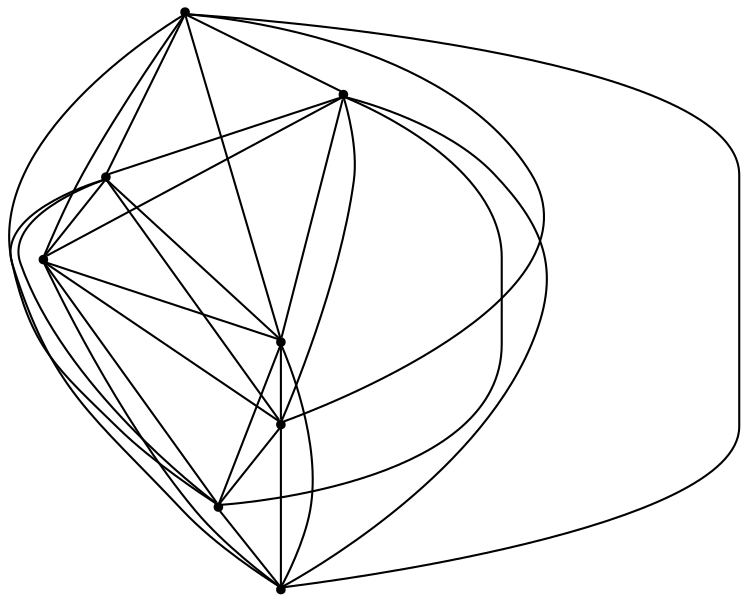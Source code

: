 graph {
  node [shape=point,comment="{\"directed\":false,\"doi\":\"10.1007/978-3-642-18469-7_30\",\"figure\":\"8 (3)\"}"]

  v0 [pos="1124.138575026953,634.0768101153988"]
  v1 [pos="1130.3519953200116,724.8162386648407"]
  v2 [pos="1112.9459174246572,1305.6256982588513"]
  v3 [pos="1117.9209551011388,1021.2759469150773"]
  v4 [pos="1112.9459174246572,1124.1361106111387"]
  v5 [pos="1089.3337685935667,916.0009646134738"]
  v6 [pos="1083.1171985759413,1214.8849343522218"]
  v7 [pos="1066.9537983761186,815.5660957180332"]

  v0 -- v2 [id="-1",pos="1124.138575026953,634.0768101153988 1142.3428694845134,648.4480513450503 1142.3428694845134,648.4480513450503 1142.3428694845134,648.4480513450503 1152.8681672634275,656.7534643443212 1152.8681672634275,656.7534643443212 1152.8681672634275,656.7534643443212 1172.0631614511694,671.8933626065209 1181.6169441859001,718.8633434994672 1181.6169441859001,797.7093178750379 1181.6169441859001,876.5844157549857 1181.1498941188115,924.7587616542575 1180.2157939846347,942.3073899291082 1179.2815665888593,959.8518849555212 1179.7112017459413,977.4005768188096 1181.4625758667235,994.9450082567851 1183.2474197879537,1012.4936365316358 1183.8687109126201,1029.8464124189743 1183.4058604782874,1047.0033359188005 1182.9346107784431,1064.1227422404995 1182.705285377655,1103.9498975370602 1182.705285377655,1166.4890622337955 1182.705285377655,1228.9865129155282 1171.0915191453873,1267.8052191817133 1147.82237213809,1282.945117443913 1112.9459174246572,1305.6256982588513 1112.9459174246572,1305.6256982588513 1112.9459174246572,1305.6256982588513"]
  v7 -- v2 [id="-2",pos="1066.9537983761186,815.5660957180332 1047.1392947260915,840.6785686339833 1047.1392947260915,840.6785686339833 1047.1392947260915,840.6785686339833 1033.9283954306197,857.4146638544082 1027.3270817848404,900.2714266674088 1027.3270817848404,969.2491114267357 1027.3270817848404,1038.2309294345002 1026.3971812834195,1081.2795385634504 1024.5289810150657,1098.440531723277 1022.6649167486686,1115.5599380449758 1020.8009161130708,1131.708348925989 1018.9368518466737,1146.8066603500608 1017.06865157832,1161.9465586122606 1017.5357016454084,1177.0864568744603 1020.3338024151831,1192.1888379585325 1023.1319668157571,1207.3246029722945 1024.5289810150657,1222.431180893242 1024.5289810150657,1237.566945907004 1024.5289810150657,1252.7068441692036 1039.2869995654678,1267.8050920048383 1068.7362879577736,1282.9450538554756 1092.1598032842478,1294.942793066853 1092.1598032842478,1294.942793066853 1092.1598032842478,1294.942793066853 1112.9459174246572,1305.6256982588513 1112.9459174246572,1305.6256982588513 1112.9459174246572,1305.6256982588513"]
  v7 -- v6 [id="-3",pos="1066.9537983761186,815.5660957180332 1049.9331958631103,840.6786958108582 1049.9331958631103,840.6786958108582 1049.9331958631103,840.6786958108582 1038.5904968359923,857.4104670175329 1032.9191473224332,900.2673570074087 1032.9191473224332,969.2491750151733 1032.9191473224332,1038.2310566113752 1031.9892468210123,1081.279602151888 1030.125182554615,1098.4364620632768 1028.2569822862615,1115.560065221851 1028.2569822862615,1131.7084761028639 1030.125182554615,1146.8067239384984 1031.9892468210123,1161.9466222006981 1041.3094408913994,1177.0823872144601 1058.014880055322,1192.1889651354077 1066.0173439023665,1199.4067614996102 1066.0173439023665,1199.4067614996102 1066.0173439023665,1199.4067614996102 1083.1171985759413,1214.8849343522218 1083.1171985759413,1214.8849343522218 1083.1171985759413,1214.8849343522218"]
  v7 -- v1 [id="-6",pos="1066.9537983761186,815.5660957180332 1081.7052629541895,798.0175946200573 1081.7052629541895,798.0175946200573 1081.7052629541895,798.0175946200573 1085.9797255300384,792.8959275097361 1085.9797255300384,792.8959275097361 1085.9797255300384,792.8959275097361 1098.677633321305,777.7560292475364 1109.248872537336,762.6161309853367 1117.6766446471079,747.5137499012644 1130.3519953200116,724.8162386648407 1130.3519953200116,724.8162386648407 1130.3519953200116,724.8162386648407"]
  v6 -- v4 [id="-7",pos="1083.1171985759413,1214.8849343522218 1085.2043206093929,1192.1846411216575 1085.2043206093929,1192.1846411216575 1085.2043206093929,1192.1846411216575 1086.605470810658,1177.082260037585 1091.5719819600292,1161.946495023823 1100.1207798501287,1146.8065967616235 1101.7929972565432,1143.9311276176932 1101.7929972565432,1143.9311276176932 1101.7929972565432,1143.9311276176932 1112.9459174246572,1124.1361106111387 1112.9459174246572,1124.1361106111387 1112.9459174246572,1124.1361106111387"]
  v5 -- v4 [id="-8",pos="1089.3337685935667,916.0009646134738 1084.2700932136174,942.3072627522332 1084.2700932136174,942.3072627522332 1084.2700932136174,942.3072627522332 1080.933930404701,959.8517577786462 1079.2199711939254,985.9767493849724 1079.2199711939254,1020.6823011596495 1079.2199711939254,1055.350335756199 1084.8538421666785,1081.279474975013 1096.0797150462251,1098.4363348864017 1100.4666768752911,1105.0749041733807 1100.4666768752911,1105.0749041733807 1100.4666768752911,1105.0749041733807 1112.9459174246572,1124.1361106111387 1112.9459174246572,1124.1361106111387 1112.9459174246572,1124.1361106111387"]
  v6 -- v0 [id="-9",pos="1083.1171985759413,1214.8849343522218 1053.8156290842821,1192.1847682985324 1053.8156290842821,1192.1847682985324 1053.8156290842821,1192.1847682985324 1034.3162251525414,1177.0823872144601 1022.6649167486686,1161.9466222006981 1018.9368518466737,1146.8067239384984 1015.2045873119229,1131.7042792659886 1014.2746868105019,1115.5558683849756 1016.1345514441432,1098.4364620632768 1018.0027517124968,1081.279602151888 1018.9368518466737,1038.2310566113752 1018.9368518466737,969.2450417667354 1018.9368518466737,900.2673570074087 1019.8667523480947,857.4104670175329 1021.7308166144918,840.674498973983 1023.5948172500896,823.9467974273089 1024.5289173842664,792.8918578497357 1024.5289173842664,747.509680241264 1024.5289173842664,702.135769129668 1041.1551998338214,671.8933626065209 1074.3284171261657,656.7534643443212 1102.801927210733,643.788926529133 1102.801927210733,643.788926529133 1102.801927210733,643.788926529133 1124.138575026953,634.0768101153988 1124.138575026953,634.0768101153988 1124.138575026953,634.0768101153988"]
  v6 -- v3 [id="-10",pos="1083.1171985759413,1214.8849343522218 1081.00914200951,1192.1847047100948 1081.00914200951,1192.1847047100948 1081.00914200951,1192.1847047100948 1079.612064179402,1177.0823236260226 1079.3785391458578,1161.9465586122606 1080.3085669088775,1146.8066603500608 1081.2426670430543,1131.704215677551 1083.7279588033184,1115.5558047965383 1087.7687690840246,1098.4363984748393 1091.8097066263294,1081.2795385634504 1097.864686229054,1064.1226150636244 1105.8712224472558,1047.0032087419254 1108.3148996647578,1041.8023740269118 1108.3148996647578,1041.8023740269118 1108.3148996647578,1041.8023740269118 1117.9209551011388,1021.2759469150773 1117.9209551011388,1021.2759469150773 1117.9209551011388,1021.2759469150773"]
  v2 -- v5 [id="-11",pos="1112.9459174246572,1305.6256982588513 1070.1334930494804,1282.9491871039131 1070.1334930494804,1282.9491871039131 1070.1334930494804,1282.9491871039131 1041.6224407933078,1267.8092888417136 1027.3272726772384,1252.7068441692036 1027.3272726772384,1237.566945907004 1027.3272726772384,1222.431180893242 1025.9261224759732,1207.3246029722945 1023.1321577081551,1192.1888379585325 1020.3339933075811,1177.0864568744603 1020.796907372713,1161.9506918606985 1024.5291719074637,1146.8066603500608 1028.2572368094588,1131.708348925989 1035.0544696863778,1115.5599380449758 1044.8834556282145,1098.4405953117146 1054.749920110857,1081.2836718118883 1060.5755743127932,1064.126748312062 1062.439574948391,1047.0032087419254 1064.3036392147883,1029.8462852420994 1065.237739348965,1012.4977061916361 1065.237739348965,994.9490779167853 1065.237739348965,977.4045828903722 1069.278549629671,959.8559546155215 1077.2768138439599,942.3114595891085 1079.9206735561565,936.6022353162504 1079.9206735561565,936.6022353162504 1079.9206735561565,936.6022353162504 1089.3337685935667,916.0009646134738 1089.3337685935667,916.0009646134738 1089.3337685935667,916.0009646134738"]
  v4 -- v7 [id="-12",pos="1112.9459174246572,1124.1361106111387 1091.8845364463425,1098.4364620632768 1091.8845364463425,1098.4364620632768 1091.8845364463425,1098.4364620632768 1077.8646351681782,1081.2795385634504 1068.969812991318,1064.122678652062 1065.2376120873664,1047.003272330363 1061.5095471853715,1029.846348830537 1059.6413469170177,1012.4935729431983 1059.6413469170177,994.9449446683475 1059.6413469170177,977.4004496419345 1059.6038047454126,959.8518213670837 1059.4870422286403,942.3073899291082 1059.3744157138249,924.7628949026952 1059.295195368658,907.6393553325586 1059.295195368658,890.9116537858843 1059.295195368658,874.1423654010823 1060.5754470511945,857.4104670175329 1063.140022787425,840.6786958108582 1063.5653946809516,837.7657094888007 1063.5653946809516,837.7657094888007 1063.5653946809516,837.7657094888007 1066.9537983761186,815.5660957180332 1066.9537983761186,815.5660957180332 1066.9537983761186,815.5660957180332"]
  v0 -- v7 [id="-15",pos="1124.138575026953,634.0768101153988 1100.116452955774,656.7575340043215 1100.116452955774,656.7575340043215 1100.116452955774,656.7575340043215 1084.1115252616848,671.897432266521 1076.113261047396,694.5677276516933 1076.113261047396,724.8059373379649 1076.113261047396,755.0857338623643 1074.5996115929138,777.7560292475364 1071.530316356391,792.8959275097361 1071.4136174704183,793.5168050135251 1071.4136174704183,793.5168050135251 1071.4136174704183,793.5168050135251 1066.9537983761186,815.5660957180332 1066.9537983761186,815.5660957180332 1066.9537983761186,815.5660957180332"]
  v2 -- v3 [id="-16",pos="1112.9459174246572,1305.6256982588513 1115.0329121965099,1282.944990267038 1115.0329121965099,1282.944990267038 1115.0329121965099,1282.944990267038 1116.434062397775,1267.8050920048383 1116.6675874313194,1252.7068441692036 1115.7334872971426,1237.566945907004 1114.8035867957215,1222.4269840563668 1120.1620636689709,1207.3246029722945 1131.7758299012382,1192.1888379585325 1143.3937957662617,1177.0864568744603 1148.2478076624159,1161.946495023823 1146.3838070268182,1146.8065967616235 1144.5196791296216,1131.708348925989 1143.5855789954448,1115.5599380449758 1143.5855789954448,1098.440531723277 1143.5855789954448,1081.279474975013 1139.3112436811946,1064.1225514751868 1130.766645423851,1047.003145153488 1128.0478286300427,1041.5689408728347 1128.0478286300427,1041.5689408728347 1128.0478286300427,1041.5689408728347 1117.9209551011388,1021.2759469150773 1117.9209551011388,1021.2759469150773 1117.9209551011388,1021.2759469150773"]
  v2 -- v4 [id="-17",pos="1112.9459174246572,1305.6256982588513 1113.6400339991576,1283.1742901726775 1113.6400339991576,1283.1742901726775 1113.6400339991576,1283.1742901726775 1113.6400339991576,1282.9450538554756 1113.6400339991576,1282.9450538554756 1113.6400339991576,1282.9450538554756 1114.107084066246,1267.8051555932757 1113.873559032702,1252.7027745092034 1112.9394588985251,1237.5628126585661 1112.009558397104,1222.4270476448044 1112.009558397104,1207.324666560732 1112.9394588985251,1192.1847682985324 1113.873559032702,1177.0823236260226 1114.107084066246,1161.9465586122606 1113.6400339991576,1146.8066603500608 1112.9459174246572,1124.1361106111387 1112.9459174246572,1124.1361106111387 1112.9459174246572,1124.1361106111387"]
  v4 -- v1 [id="-18",pos="1112.9459174246572,1124.1361106111387 1128.3603831163557,1098.4405953117146 1128.3603831163557,1098.4405953117146 1128.3603831163557,1098.4405953117146 1138.6522831233242,1081.2795385634504 1143.6647357098125,1064.1226150636244 1143.393668504663,1047.003272330363 1143.1226012995137,1029.846348830537 1141.3336850071262,1012.4935729431983 1138.0726065414203,994.9449446683475 1134.8115280757143,977.4004496419345 1132.2094101678788,959.856018203959 1130.341209899525,942.311523177546 1128.4772092639273,924.7628949026952 1127.0802586954178,907.6434885809963 1126.146158561241,890.9116537858843 1125.2120584270642,874.142301812645 1125.2120584270642,857.4146638544082 1126.146158561241,840.6786958108582 1127.0802586954178,823.9509942641841 1127.5473087625062,807.9942389338082 1127.5473087625062,792.896054686611 1127.5473087625062,777.7561564244113 1128.0143588295946,762.6162581622116 1128.9442593310157,747.5137499012644 1128.9860011353767,747.2428631574974 1128.9860011353767,747.2428631574974 1128.9860011353767,747.2428631574974 1130.3519953200116,724.8162386648407 1130.3519953200116,724.8162386648407 1130.3519953200116,724.8162386648407"]
  v1 -- v5 [id="-19",pos="1130.3519953200116,724.8162386648407 1124.9827330262758,746.6970200099631 1124.9827330262758,746.6970200099631 1124.9827330262758,746.6970200099631 1124.7450083599756,747.5137499012644 1124.7450083599756,747.5137499012644 1124.7450083599756,747.5137499012644 1121.0168798271814,762.6161309853367 1119.1528791915837,777.751959587536 1119.1528791915837,792.8918578497357 1119.1528791915837,807.9942389338082 1118.3772197477406,823.9467974273089 1116.784286317292,840.6786958108582 1115.1912256252451,857.4104670175329 1110.220514843118,874.142301812645 1101.8678270765563,890.9116537858843 1089.3337685935667,916.0009646134738 1089.3337685935667,916.0009646134738 1089.3337685935667,916.0009646134738"]
  v1 -- v3 [id="-20",pos="1130.3519953200116,724.8162386648407 1127.6223931057166,747.1261147862401 1127.6223931057166,747.1261147862401 1127.6223931057166,747.1261147862401 1127.5474360241049,747.5137499012644 1127.5474360241049,747.5137499012644 1127.5474360241049,747.5137499012644 1125.6791084941526,762.6161309853367 1124.7450083599756,777.7518324106611 1124.7450083599756,792.8917306728608 1124.7450083599756,807.9942389338082 1124.282157925643,823.9467974273089 1123.3522574242222,840.6785686339833 1122.4181572900452,857.4104670175329 1122.4181572900452,874.1422382242074 1123.3522574242222,890.9115901974469 1124.282157925643,907.639291744121 1124.7450083599756,924.7586344773824 1124.7450083599756,942.3073263406707 1124.7450083599756,959.8517577786462 1123.6191249966157,977.400386053497 1121.3296888366917,994.94488107991 1117.9209551011388,1021.2759469150773 1117.9209551011388,1021.2759469150773 1117.9209551011388,1021.2759469150773"]
  v1 -- v6 [id="-22",pos="1130.3519953200116,724.8162386648407 1133.1021502824906,747.1261147862401 1133.1021502824906,747.1261147862401 1133.1021502824906,747.1261147862401 1133.1396924540957,747.5095530643891 1133.1396924540957,747.5095530643891 1133.1396924540957,747.5095530643891 1135.0078927224492,762.6161309853367 1135.9377932238704,777.7518324106611 1135.9377932238704,792.8917306728608 1135.9377932238704,807.9899149200578 1135.470743156782,823.9466702504337 1134.5408426553608,840.674371797108 1133.606742521184,857.4103398406578 1133.606742521184,874.1380413873321 1134.5408426553608,890.9115266090093 1135.470743156782,907.6392281556837 1136.86782098689,924.7586344773824 1138.7360212552437,942.3072627522332 1140.5958222580857,959.8516941902087 1143.1979401659214,977.400386053497 1146.4674178971388,994.9448174914725 1149.728369101246,1012.4935093547608 1151.4756708508712,1029.8420884052239 1151.6716537128102,1047.003145153488 1151.9009791135986,1064.1225514751868 1151.9802630895647,1081.279474975013 1151.9802630895647,1098.4363348864017 1151.9802630895647,1115.5557412081007 1151.046162955388,1131.7041520891134 1149.1821623197902,1146.8065967616235 1147.3180344225937,1161.946495023823 1135.8586365095027,1177.082260037585 1114.766171885715,1192.1846411216575 1083.1171985759413,1214.8849343522218 1083.1171985759413,1214.8849343522218 1083.1171985759413,1214.8849343522218"]
  v5 -- v6 [id="-23",pos="1089.3337685935667,916.0009646134738 1081.8595040117675,937.3024711900442 1081.8595040117675,937.3024711900442 1081.8595040117675,937.3024711900442 1080.0746600905372,942.3074535175457 1080.0746600905372,942.3074535175457 1080.0746600905372,942.3074535175457 1073.9403965118463,959.8519485439588 1070.8294867325612,977.4005768188096 1070.8294867325612,994.9450082567851 1070.8294867325612,1012.4936365316358 1069.8995862311401,1029.8464124189743 1068.0313859627865,1047.0033359188005 1066.1715213291452,1064.1227422404995 1060.3417311252524,1081.279602151888 1050.47526664261,1098.4365256517144 1040.6462807007733,1115.560065221851 1035.713048459452,1131.7084761028639 1035.713048459452,1146.8067239384984 1035.713048459452,1161.9466857891357 1043.6362919613298,1177.0823872144601 1059.411766993032,1192.1889651354077 1083.1171985759413,1214.8849343522218 1083.1171985759413,1214.8849343522218 1083.1171985759413,1214.8849343522218"]
  v5 -- v3 [id="-25",pos="1089.3337685935667,916.0009646134738 1102.8436690150943,942.311523177546 1102.8436690150943,942.311523177546 1102.8436690150943,942.311523177546 1111.855317339526,959.8518213670837 1116.630045259714,977.4004496419345 1117.1346374984078,994.9449446683475 1117.2514636459791,998.8288628426536 1117.2514636459791,998.8288628426536 1117.2514636459791,998.8288628426536 1117.9209551011388,1021.2759469150773 1117.9209551011388,1021.2759469150773 1117.9209551011388,1021.2759469150773"]
  v5 -- v7 [id="-26",pos="1089.3337685935667,916.0009646134738 1097.4807379858917,890.9117173743218 1097.4807379858917,890.9117173743218 1097.4807379858917,890.9117173743218 1102.922698467863,874.1424289895199 1099.1904975639115,857.4147910312831 1086.2924072779504,840.6786958108582 1080.9338031431023,833.6942690122953 1080.9338031431023,833.6942690122953 1080.9338031431023,833.6942690122953 1066.9537983761186,815.5660957180332 1066.9537983761186,815.5660957180332 1066.9537983761186,815.5660957180332"]
  v5 -- v0 [id="-28",pos="1089.3337685935667,916.0009646134738 1099.0698535683803,890.9115901974469 1099.0698535683803,890.9115901974469 1099.0698535683803,890.9115901974469 1105.5585406993441,874.1422382242074 1109.2491270605333,857.4103398406578 1110.1790275619542,840.6785686339833 1111.113127696131,823.950867087309 1106.1382172812482,807.9941117569331 1095.2625683212184,792.8917306728608 1084.3869193611888,777.7518324106611 1078.9074167076121,755.0815370254891 1078.9074167076121,724.8059373379649 1078.9074167076121,694.563530814818 1086.4469028587257,671.893235429646 1101.517730418638,656.7533371674463 1107.8855190308732,650.3897878726721 1107.8855190308732,650.3897878726721 1107.8855190308732,650.3897878726721 1124.138575026953,634.0768101153988 1124.138575026953,634.0768101153988 1124.138575026953,634.0768101153988"]
  v2 -- v6 [id="-30",pos="1112.9459174246572,1305.6256982588513 1109.444855399275,1282.944990267038 1109.444855399275,1282.944990267038 1109.444855399275,1282.944990267038 1107.1096050638328,1267.8050920048383 1102.142966652863,1252.7068441692036 1094.5283961585392,1237.5627490701288 1093.323228819213,1235.1206987162254 1093.323228819213,1235.1206987162254 1093.323228819213,1235.1206987162254 1083.1171985759413,1214.8849343522218 1083.1171985759413,1214.8849343522218 1083.1171985759413,1214.8849343522218"]
  v4 -- v3 [id="-37",pos="1112.9459174246572,1124.1361106111387 1108.3565142075201,1102.1287246869458 1108.3565142075201,1102.1287246869458 1108.3565142075201,1102.1287246869458 1107.5766551309212,1098.440658900152 1107.5766551309212,1098.440658900152 1107.5766551309212,1098.440658900152 1104.0028949173036,1081.283735400326 1104.86191070827,1064.1268119004997 1110.06627378554,1047.003272330363 1117.9209551011388,1021.2759469150773 1117.9209551011388,1021.2759469150773 1117.9209551011388,1021.2759469150773"]
  v4 -- v0 [id="-40",pos="1112.9459174246572,1124.1361106111387 1131.1584838861304,1098.4365256517144 1131.1584838861304,1098.4365256517144 1131.1584838861304,1098.4365256517144 1143.3143845286968,1081.279602151888 1153.764725225999,1064.1227422404995 1162.5427212552881,1047.0033359188005 1171.3208445461757,1029.8464124189743 1175.791162722365,1012.4936365316358 1175.8662470655754,994.9450082567851 1175.9830732131468,977.4005768188096 1176.4875381902418,959.8518849555212 1177.4217655860173,942.3074535175457 1178.355865720194,924.7629584911327 1178.8229157872825,876.5844157549857 1178.8229157872825,797.7093178750379 1178.8229157872825,718.8634706763421 1169.7279111157272,671.8934897833958 1151.4752890660752,656.7534643443212 1141.9549761317926,648.8355592831995 1141.9549761317926,648.8355592831995 1141.9549761317926,648.8355592831995 1124.138575026953,634.0768101153988 1124.138575026953,634.0768101153988 1124.138575026953,634.0768101153988"]
  v3 -- v0 [id="-41",pos="1117.9209551011388,1021.2759469150773 1123.114532757922,999.3747059901879 1123.114532757922,999.3747059901879 1123.114532757922,999.3747059901879 1124.127916868065,994.94488107991 1124.127916868065,994.94488107991 1124.127916868065,994.94488107991 1128.281353663587,977.400386053497 1137.9559076554474,959.8517577786462 1153.1851759056938,942.3114595891085 1168.410244523184,924.7628313142577 1176.0249422791067,876.5842885781105 1176.0249422791067,797.709190698163 1176.0249422791067,718.8674131594673 1167.4010600457968,671.897432266521 1150.0742661264087,656.7533371674463 1124.138575026953,634.0768101153988 1124.138575026953,634.0768101153988 1124.138575026953,634.0768101153988"]
  v3 -- v7 [id="-42",pos="1117.9209551011388,1021.2759469150773 1118.5315880669173,994.9449446683475 1118.5315880669173,994.9449446683475 1118.5315880669173,994.9449446683475 1118.9610959624003,977.400513230372 1119.1530064531821,959.856018203959 1119.1530064531821,942.3115867659835 1119.1530064531821,924.7629584911327 1117.8352125990405,907.6435521694339 1115.1913528868438,890.9117173743218 1112.5516928074028,874.1423654010823 1103.8486538597256,857.4146638544082 1089.0906353093237,840.6786958108582 1082.1348981112715,832.8023775878642 1082.1348981112715,832.8023775878642 1082.1348981112715,832.8023775878642 1066.9537983761186,815.5660957180332 1066.9537983761186,815.5660957180332 1066.9537983761186,815.5660957180332"]
  v2 -- v1 [id="-43",pos="1112.9459174246572,1305.6256982588513 1132.2095374294775,1292.5673198070167 1132.2095374294775,1292.5673198070167 1132.2095374294775,1292.5673198070167 1146.4254215695805,1282.944990267038 1146.4254215695805,1282.944990267038 1146.4254215695805,1282.944990267038 1168.7605957042997,1267.8050284164008 1179.907311869479,1228.9863221502158 1179.907311869479,1166.488871468483 1179.907311869479,1103.9497067717475 1180.145036535779,1064.1225514751868 1180.6120866028673,1047.003145153488 1181.0707374044441,1029.8420884052239 1175.6370489263857,1012.4935093547608 1164.2151931849,994.9448174914725 1152.8349519861767,977.400386053497 1146.1918965360362,959.8517577786462 1144.3236962676826,942.3072627522332 1142.4638952648406,924.7586344773824 1141.0627450635754,907.6392281556837 1140.1286449293987,890.9115266090093 1139.1987444279775,874.1380413873321 1139.1987444279775,857.4103398406578 1140.1286449293987,840.674371797108 1141.0627450635754,823.9466702504337 1141.5297951306638,807.9900420969329 1141.5297951306638,792.8917306728608 1141.5297951306638,777.7518324106611 1139.665794495066,762.6161309853367 1135.9376659622717,747.5095530643891 1130.3519953200116,724.8162386648407 1130.3519953200116,724.8162386648407 1130.3519953200116,724.8162386648407"]
  v0 -- v1 [id="-45",pos="1124.138575026953,634.0768101153988 1126.5299795428045,656.4033464074244 1126.5299795428045,656.4033464074244 1126.5299795428045,656.4033464074244 1126.5299795428045,656.7533371674463 1126.5299795428045,656.7533371674463 1126.5299795428045,656.7533371674463 1128.16885441037,671.893235429646 1129.178038887757,686.9915468537179 1129.6408893220898,702.1356419527929 1130.3519953200116,724.8162386648407 1130.3519953200116,724.8162386648407 1130.3519953200116,724.8162386648407"]
}